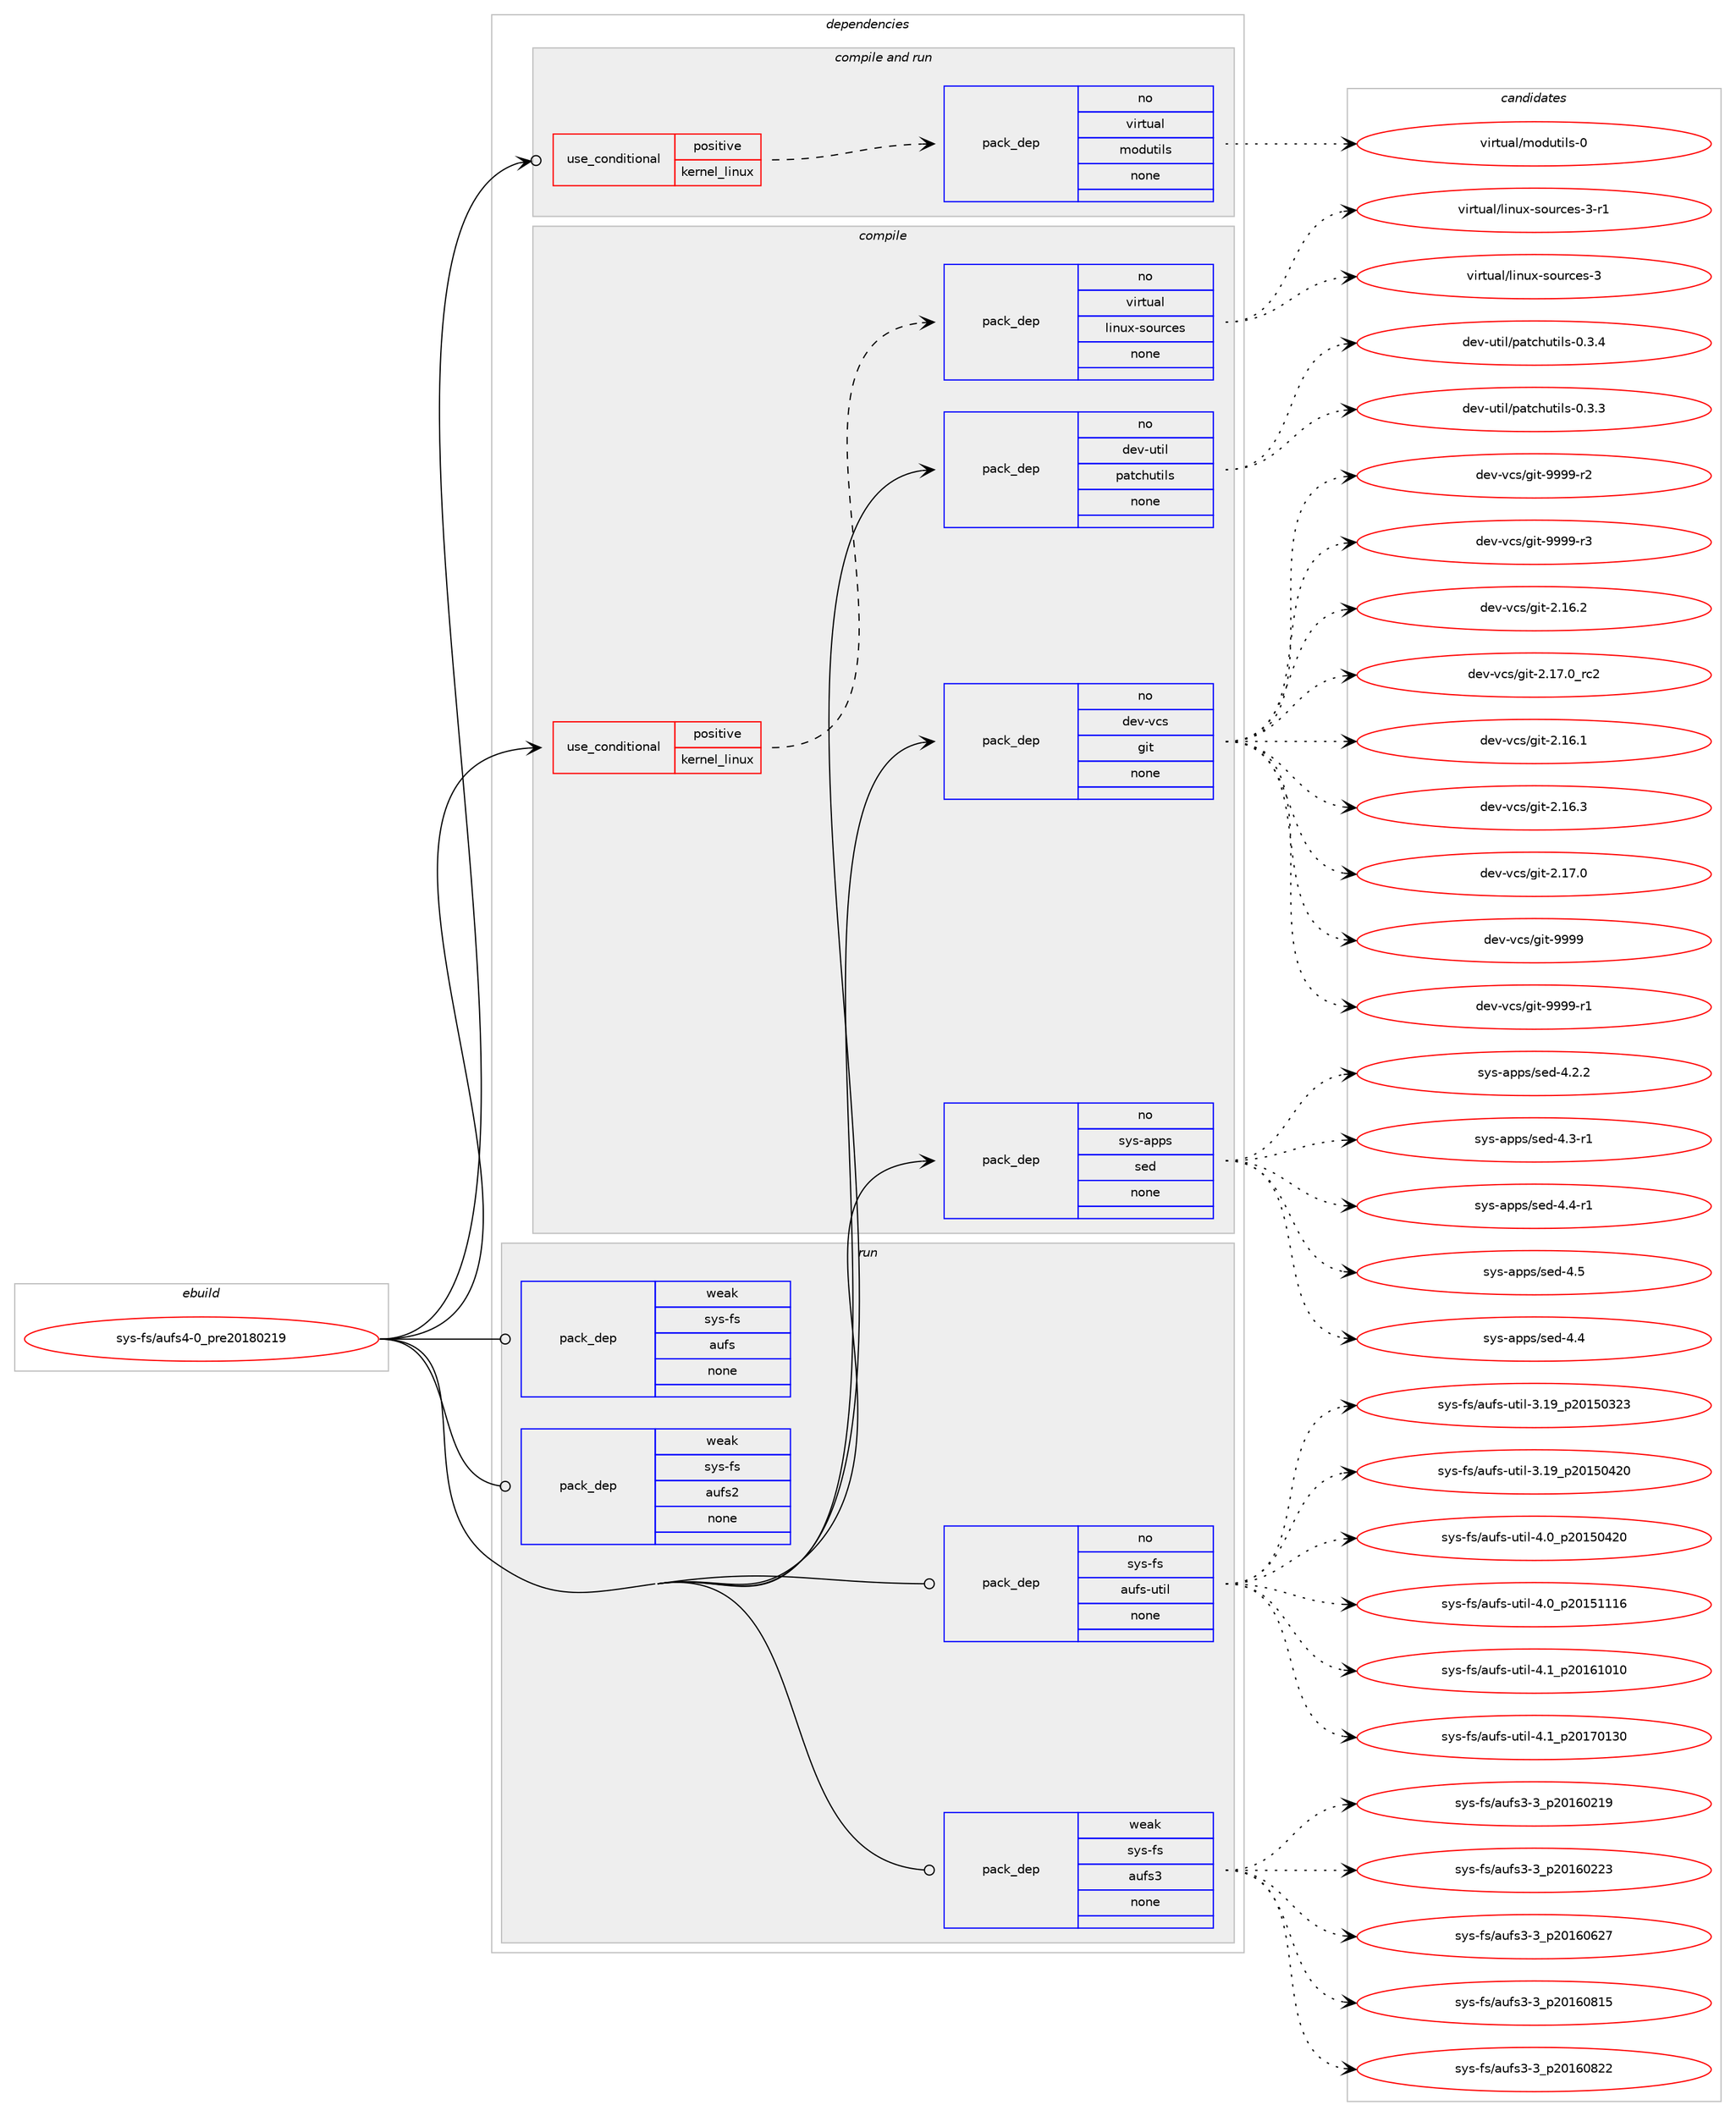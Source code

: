 digraph prolog {

# *************
# Graph options
# *************

newrank=true;
concentrate=true;
compound=true;
graph [rankdir=LR,fontname=Helvetica,fontsize=10,ranksep=1.5];#, ranksep=2.5, nodesep=0.2];
edge  [arrowhead=vee];
node  [fontname=Helvetica,fontsize=10];

# **********
# The ebuild
# **********

subgraph cluster_leftcol {
color=gray;
rank=same;
label=<<i>ebuild</i>>;
id [label="sys-fs/aufs4-0_pre20180219", color=red, width=4, href="../sys-fs/aufs4-0_pre20180219.svg"];
}

# ****************
# The dependencies
# ****************

subgraph cluster_midcol {
color=gray;
label=<<i>dependencies</i>>;
subgraph cluster_compile {
fillcolor="#eeeeee";
style=filled;
label=<<i>compile</i>>;
subgraph cond682 {
dependency6812 [label=<<TABLE BORDER="0" CELLBORDER="1" CELLSPACING="0" CELLPADDING="4"><TR><TD ROWSPAN="3" CELLPADDING="10">use_conditional</TD></TR><TR><TD>positive</TD></TR><TR><TD>kernel_linux</TD></TR></TABLE>>, shape=none, color=red];
subgraph pack6060 {
dependency6813 [label=<<TABLE BORDER="0" CELLBORDER="1" CELLSPACING="0" CELLPADDING="4" WIDTH="220"><TR><TD ROWSPAN="6" CELLPADDING="30">pack_dep</TD></TR><TR><TD WIDTH="110">no</TD></TR><TR><TD>virtual</TD></TR><TR><TD>linux-sources</TD></TR><TR><TD>none</TD></TR><TR><TD></TD></TR></TABLE>>, shape=none, color=blue];
}
dependency6812:e -> dependency6813:w [weight=20,style="dashed",arrowhead="vee"];
}
id:e -> dependency6812:w [weight=20,style="solid",arrowhead="vee"];
subgraph pack6061 {
dependency6814 [label=<<TABLE BORDER="0" CELLBORDER="1" CELLSPACING="0" CELLPADDING="4" WIDTH="220"><TR><TD ROWSPAN="6" CELLPADDING="30">pack_dep</TD></TR><TR><TD WIDTH="110">no</TD></TR><TR><TD>dev-util</TD></TR><TR><TD>patchutils</TD></TR><TR><TD>none</TD></TR><TR><TD></TD></TR></TABLE>>, shape=none, color=blue];
}
id:e -> dependency6814:w [weight=20,style="solid",arrowhead="vee"];
subgraph pack6062 {
dependency6815 [label=<<TABLE BORDER="0" CELLBORDER="1" CELLSPACING="0" CELLPADDING="4" WIDTH="220"><TR><TD ROWSPAN="6" CELLPADDING="30">pack_dep</TD></TR><TR><TD WIDTH="110">no</TD></TR><TR><TD>dev-vcs</TD></TR><TR><TD>git</TD></TR><TR><TD>none</TD></TR><TR><TD></TD></TR></TABLE>>, shape=none, color=blue];
}
id:e -> dependency6815:w [weight=20,style="solid",arrowhead="vee"];
subgraph pack6063 {
dependency6816 [label=<<TABLE BORDER="0" CELLBORDER="1" CELLSPACING="0" CELLPADDING="4" WIDTH="220"><TR><TD ROWSPAN="6" CELLPADDING="30">pack_dep</TD></TR><TR><TD WIDTH="110">no</TD></TR><TR><TD>sys-apps</TD></TR><TR><TD>sed</TD></TR><TR><TD>none</TD></TR><TR><TD></TD></TR></TABLE>>, shape=none, color=blue];
}
id:e -> dependency6816:w [weight=20,style="solid",arrowhead="vee"];
}
subgraph cluster_compileandrun {
fillcolor="#eeeeee";
style=filled;
label=<<i>compile and run</i>>;
subgraph cond683 {
dependency6817 [label=<<TABLE BORDER="0" CELLBORDER="1" CELLSPACING="0" CELLPADDING="4"><TR><TD ROWSPAN="3" CELLPADDING="10">use_conditional</TD></TR><TR><TD>positive</TD></TR><TR><TD>kernel_linux</TD></TR></TABLE>>, shape=none, color=red];
subgraph pack6064 {
dependency6818 [label=<<TABLE BORDER="0" CELLBORDER="1" CELLSPACING="0" CELLPADDING="4" WIDTH="220"><TR><TD ROWSPAN="6" CELLPADDING="30">pack_dep</TD></TR><TR><TD WIDTH="110">no</TD></TR><TR><TD>virtual</TD></TR><TR><TD>modutils</TD></TR><TR><TD>none</TD></TR><TR><TD></TD></TR></TABLE>>, shape=none, color=blue];
}
dependency6817:e -> dependency6818:w [weight=20,style="dashed",arrowhead="vee"];
}
id:e -> dependency6817:w [weight=20,style="solid",arrowhead="odotvee"];
}
subgraph cluster_run {
fillcolor="#eeeeee";
style=filled;
label=<<i>run</i>>;
subgraph pack6065 {
dependency6819 [label=<<TABLE BORDER="0" CELLBORDER="1" CELLSPACING="0" CELLPADDING="4" WIDTH="220"><TR><TD ROWSPAN="6" CELLPADDING="30">pack_dep</TD></TR><TR><TD WIDTH="110">no</TD></TR><TR><TD>sys-fs</TD></TR><TR><TD>aufs-util</TD></TR><TR><TD>none</TD></TR><TR><TD></TD></TR></TABLE>>, shape=none, color=blue];
}
id:e -> dependency6819:w [weight=20,style="solid",arrowhead="odot"];
subgraph pack6066 {
dependency6820 [label=<<TABLE BORDER="0" CELLBORDER="1" CELLSPACING="0" CELLPADDING="4" WIDTH="220"><TR><TD ROWSPAN="6" CELLPADDING="30">pack_dep</TD></TR><TR><TD WIDTH="110">weak</TD></TR><TR><TD>sys-fs</TD></TR><TR><TD>aufs</TD></TR><TR><TD>none</TD></TR><TR><TD></TD></TR></TABLE>>, shape=none, color=blue];
}
id:e -> dependency6820:w [weight=20,style="solid",arrowhead="odot"];
subgraph pack6067 {
dependency6821 [label=<<TABLE BORDER="0" CELLBORDER="1" CELLSPACING="0" CELLPADDING="4" WIDTH="220"><TR><TD ROWSPAN="6" CELLPADDING="30">pack_dep</TD></TR><TR><TD WIDTH="110">weak</TD></TR><TR><TD>sys-fs</TD></TR><TR><TD>aufs2</TD></TR><TR><TD>none</TD></TR><TR><TD></TD></TR></TABLE>>, shape=none, color=blue];
}
id:e -> dependency6821:w [weight=20,style="solid",arrowhead="odot"];
subgraph pack6068 {
dependency6822 [label=<<TABLE BORDER="0" CELLBORDER="1" CELLSPACING="0" CELLPADDING="4" WIDTH="220"><TR><TD ROWSPAN="6" CELLPADDING="30">pack_dep</TD></TR><TR><TD WIDTH="110">weak</TD></TR><TR><TD>sys-fs</TD></TR><TR><TD>aufs3</TD></TR><TR><TD>none</TD></TR><TR><TD></TD></TR></TABLE>>, shape=none, color=blue];
}
id:e -> dependency6822:w [weight=20,style="solid",arrowhead="odot"];
}
}

# **************
# The candidates
# **************

subgraph cluster_choices {
rank=same;
color=gray;
label=<<i>candidates</i>>;

subgraph choice6060 {
color=black;
nodesep=1;
choice118105114116117971084710810511011712045115111117114991011154551 [label="virtual/linux-sources-3", color=red, width=4,href="../virtual/linux-sources-3.svg"];
choice1181051141161179710847108105110117120451151111171149910111545514511449 [label="virtual/linux-sources-3-r1", color=red, width=4,href="../virtual/linux-sources-3-r1.svg"];
dependency6813:e -> choice118105114116117971084710810511011712045115111117114991011154551:w [style=dotted,weight="100"];
dependency6813:e -> choice1181051141161179710847108105110117120451151111171149910111545514511449:w [style=dotted,weight="100"];
}
subgraph choice6061 {
color=black;
nodesep=1;
choice10010111845117116105108471129711699104117116105108115454846514651 [label="dev-util/patchutils-0.3.3", color=red, width=4,href="../dev-util/patchutils-0.3.3.svg"];
choice10010111845117116105108471129711699104117116105108115454846514652 [label="dev-util/patchutils-0.3.4", color=red, width=4,href="../dev-util/patchutils-0.3.4.svg"];
dependency6814:e -> choice10010111845117116105108471129711699104117116105108115454846514651:w [style=dotted,weight="100"];
dependency6814:e -> choice10010111845117116105108471129711699104117116105108115454846514652:w [style=dotted,weight="100"];
}
subgraph choice6062 {
color=black;
nodesep=1;
choice10010111845118991154710310511645504649544650 [label="dev-vcs/git-2.16.2", color=red, width=4,href="../dev-vcs/git-2.16.2.svg"];
choice10010111845118991154710310511645504649554648951149950 [label="dev-vcs/git-2.17.0_rc2", color=red, width=4,href="../dev-vcs/git-2.17.0_rc2.svg"];
choice10010111845118991154710310511645504649544649 [label="dev-vcs/git-2.16.1", color=red, width=4,href="../dev-vcs/git-2.16.1.svg"];
choice10010111845118991154710310511645504649544651 [label="dev-vcs/git-2.16.3", color=red, width=4,href="../dev-vcs/git-2.16.3.svg"];
choice10010111845118991154710310511645504649554648 [label="dev-vcs/git-2.17.0", color=red, width=4,href="../dev-vcs/git-2.17.0.svg"];
choice1001011184511899115471031051164557575757 [label="dev-vcs/git-9999", color=red, width=4,href="../dev-vcs/git-9999.svg"];
choice10010111845118991154710310511645575757574511449 [label="dev-vcs/git-9999-r1", color=red, width=4,href="../dev-vcs/git-9999-r1.svg"];
choice10010111845118991154710310511645575757574511450 [label="dev-vcs/git-9999-r2", color=red, width=4,href="../dev-vcs/git-9999-r2.svg"];
choice10010111845118991154710310511645575757574511451 [label="dev-vcs/git-9999-r3", color=red, width=4,href="../dev-vcs/git-9999-r3.svg"];
dependency6815:e -> choice10010111845118991154710310511645504649544650:w [style=dotted,weight="100"];
dependency6815:e -> choice10010111845118991154710310511645504649554648951149950:w [style=dotted,weight="100"];
dependency6815:e -> choice10010111845118991154710310511645504649544649:w [style=dotted,weight="100"];
dependency6815:e -> choice10010111845118991154710310511645504649544651:w [style=dotted,weight="100"];
dependency6815:e -> choice10010111845118991154710310511645504649554648:w [style=dotted,weight="100"];
dependency6815:e -> choice1001011184511899115471031051164557575757:w [style=dotted,weight="100"];
dependency6815:e -> choice10010111845118991154710310511645575757574511449:w [style=dotted,weight="100"];
dependency6815:e -> choice10010111845118991154710310511645575757574511450:w [style=dotted,weight="100"];
dependency6815:e -> choice10010111845118991154710310511645575757574511451:w [style=dotted,weight="100"];
}
subgraph choice6063 {
color=black;
nodesep=1;
choice11512111545971121121154711510110045524652 [label="sys-apps/sed-4.4", color=red, width=4,href="../sys-apps/sed-4.4.svg"];
choice115121115459711211211547115101100455246504650 [label="sys-apps/sed-4.2.2", color=red, width=4,href="../sys-apps/sed-4.2.2.svg"];
choice115121115459711211211547115101100455246514511449 [label="sys-apps/sed-4.3-r1", color=red, width=4,href="../sys-apps/sed-4.3-r1.svg"];
choice115121115459711211211547115101100455246524511449 [label="sys-apps/sed-4.4-r1", color=red, width=4,href="../sys-apps/sed-4.4-r1.svg"];
choice11512111545971121121154711510110045524653 [label="sys-apps/sed-4.5", color=red, width=4,href="../sys-apps/sed-4.5.svg"];
dependency6816:e -> choice11512111545971121121154711510110045524652:w [style=dotted,weight="100"];
dependency6816:e -> choice115121115459711211211547115101100455246504650:w [style=dotted,weight="100"];
dependency6816:e -> choice115121115459711211211547115101100455246514511449:w [style=dotted,weight="100"];
dependency6816:e -> choice115121115459711211211547115101100455246524511449:w [style=dotted,weight="100"];
dependency6816:e -> choice11512111545971121121154711510110045524653:w [style=dotted,weight="100"];
}
subgraph choice6064 {
color=black;
nodesep=1;
choice11810511411611797108471091111001171161051081154548 [label="virtual/modutils-0", color=red, width=4,href="../virtual/modutils-0.svg"];
dependency6818:e -> choice11810511411611797108471091111001171161051081154548:w [style=dotted,weight="100"];
}
subgraph choice6065 {
color=black;
nodesep=1;
choice115121115451021154797117102115451171161051084551464957951125048495348515051 [label="sys-fs/aufs-util-3.19_p20150323", color=red, width=4,href="../sys-fs/aufs-util-3.19_p20150323.svg"];
choice115121115451021154797117102115451171161051084551464957951125048495348525048 [label="sys-fs/aufs-util-3.19_p20150420", color=red, width=4,href="../sys-fs/aufs-util-3.19_p20150420.svg"];
choice1151211154510211547971171021154511711610510845524648951125048495348525048 [label="sys-fs/aufs-util-4.0_p20150420", color=red, width=4,href="../sys-fs/aufs-util-4.0_p20150420.svg"];
choice1151211154510211547971171021154511711610510845524648951125048495349494954 [label="sys-fs/aufs-util-4.0_p20151116", color=red, width=4,href="../sys-fs/aufs-util-4.0_p20151116.svg"];
choice1151211154510211547971171021154511711610510845524649951125048495449484948 [label="sys-fs/aufs-util-4.1_p20161010", color=red, width=4,href="../sys-fs/aufs-util-4.1_p20161010.svg"];
choice1151211154510211547971171021154511711610510845524649951125048495548495148 [label="sys-fs/aufs-util-4.1_p20170130", color=red, width=4,href="../sys-fs/aufs-util-4.1_p20170130.svg"];
dependency6819:e -> choice115121115451021154797117102115451171161051084551464957951125048495348515051:w [style=dotted,weight="100"];
dependency6819:e -> choice115121115451021154797117102115451171161051084551464957951125048495348525048:w [style=dotted,weight="100"];
dependency6819:e -> choice1151211154510211547971171021154511711610510845524648951125048495348525048:w [style=dotted,weight="100"];
dependency6819:e -> choice1151211154510211547971171021154511711610510845524648951125048495349494954:w [style=dotted,weight="100"];
dependency6819:e -> choice1151211154510211547971171021154511711610510845524649951125048495449484948:w [style=dotted,weight="100"];
dependency6819:e -> choice1151211154510211547971171021154511711610510845524649951125048495548495148:w [style=dotted,weight="100"];
}
subgraph choice6066 {
color=black;
nodesep=1;
}
subgraph choice6067 {
color=black;
nodesep=1;
}
subgraph choice6068 {
color=black;
nodesep=1;
choice115121115451021154797117102115514551951125048495448504957 [label="sys-fs/aufs3-3_p20160219", color=red, width=4,href="../sys-fs/aufs3-3_p20160219.svg"];
choice115121115451021154797117102115514551951125048495448505051 [label="sys-fs/aufs3-3_p20160223", color=red, width=4,href="../sys-fs/aufs3-3_p20160223.svg"];
choice115121115451021154797117102115514551951125048495448545055 [label="sys-fs/aufs3-3_p20160627", color=red, width=4,href="../sys-fs/aufs3-3_p20160627.svg"];
choice115121115451021154797117102115514551951125048495448564953 [label="sys-fs/aufs3-3_p20160815", color=red, width=4,href="../sys-fs/aufs3-3_p20160815.svg"];
choice115121115451021154797117102115514551951125048495448565050 [label="sys-fs/aufs3-3_p20160822", color=red, width=4,href="../sys-fs/aufs3-3_p20160822.svg"];
dependency6822:e -> choice115121115451021154797117102115514551951125048495448504957:w [style=dotted,weight="100"];
dependency6822:e -> choice115121115451021154797117102115514551951125048495448505051:w [style=dotted,weight="100"];
dependency6822:e -> choice115121115451021154797117102115514551951125048495448545055:w [style=dotted,weight="100"];
dependency6822:e -> choice115121115451021154797117102115514551951125048495448564953:w [style=dotted,weight="100"];
dependency6822:e -> choice115121115451021154797117102115514551951125048495448565050:w [style=dotted,weight="100"];
}
}

}
